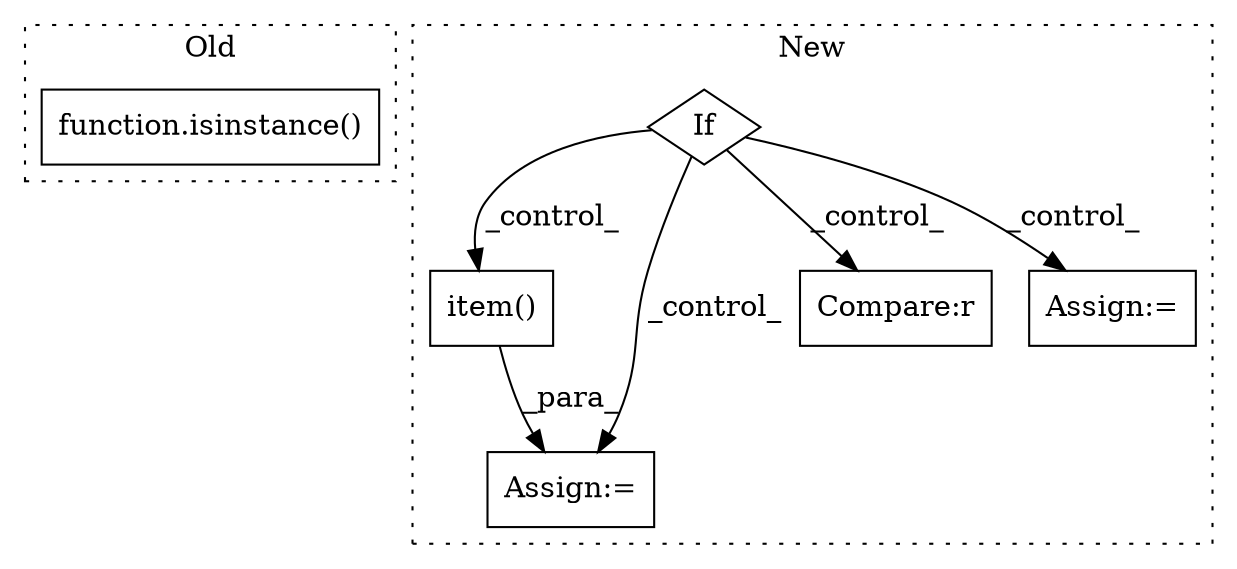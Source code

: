 digraph G {
subgraph cluster0 {
1 [label="function.isinstance()" a="75" s="16188,16220" l="11,1" shape="box"];
label = "Old";
style="dotted";
}
subgraph cluster1 {
2 [label="item()" a="75" s="15585" l="15" shape="box"];
3 [label="Assign:=" a="68" s="15576" l="3" shape="box"];
4 [label="If" a="96" s="15477" l="3" shape="diamond"];
5 [label="Compare:r" a="40" s="15672" l="18" shape="box"];
6 [label="Assign:=" a="68" s="15787" l="3" shape="box"];
label = "New";
style="dotted";
}
2 -> 3 [label="_para_"];
4 -> 2 [label="_control_"];
4 -> 5 [label="_control_"];
4 -> 3 [label="_control_"];
4 -> 6 [label="_control_"];
}